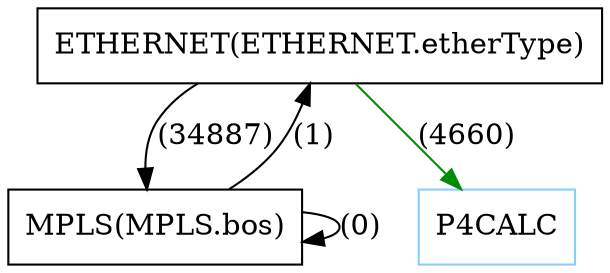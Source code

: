 digraph Transition{

ETHERNET ["shape" = rectangle, "label" = "ETHERNET(ETHERNET.etherType)"]

MPLS ["shape" = rectangle, "label" = "MPLS(MPLS.bos)"]

P4CALC ["shape" = rectangle, "label" = "P4CALC","color" = lightskyblue]

ETHERNET -> MPLS ["shape" = rectangle, "label" = "(34887)"]

ETHERNET -> P4CALC ["shape" = rectangle, "label" = "(4660)","color" = green4]

MPLS -> ETHERNET ["shape" = rectangle, "label" = "(1)"]

MPLS -> MPLS ["shape" = rectangle, "label" = "(0)"]

}

